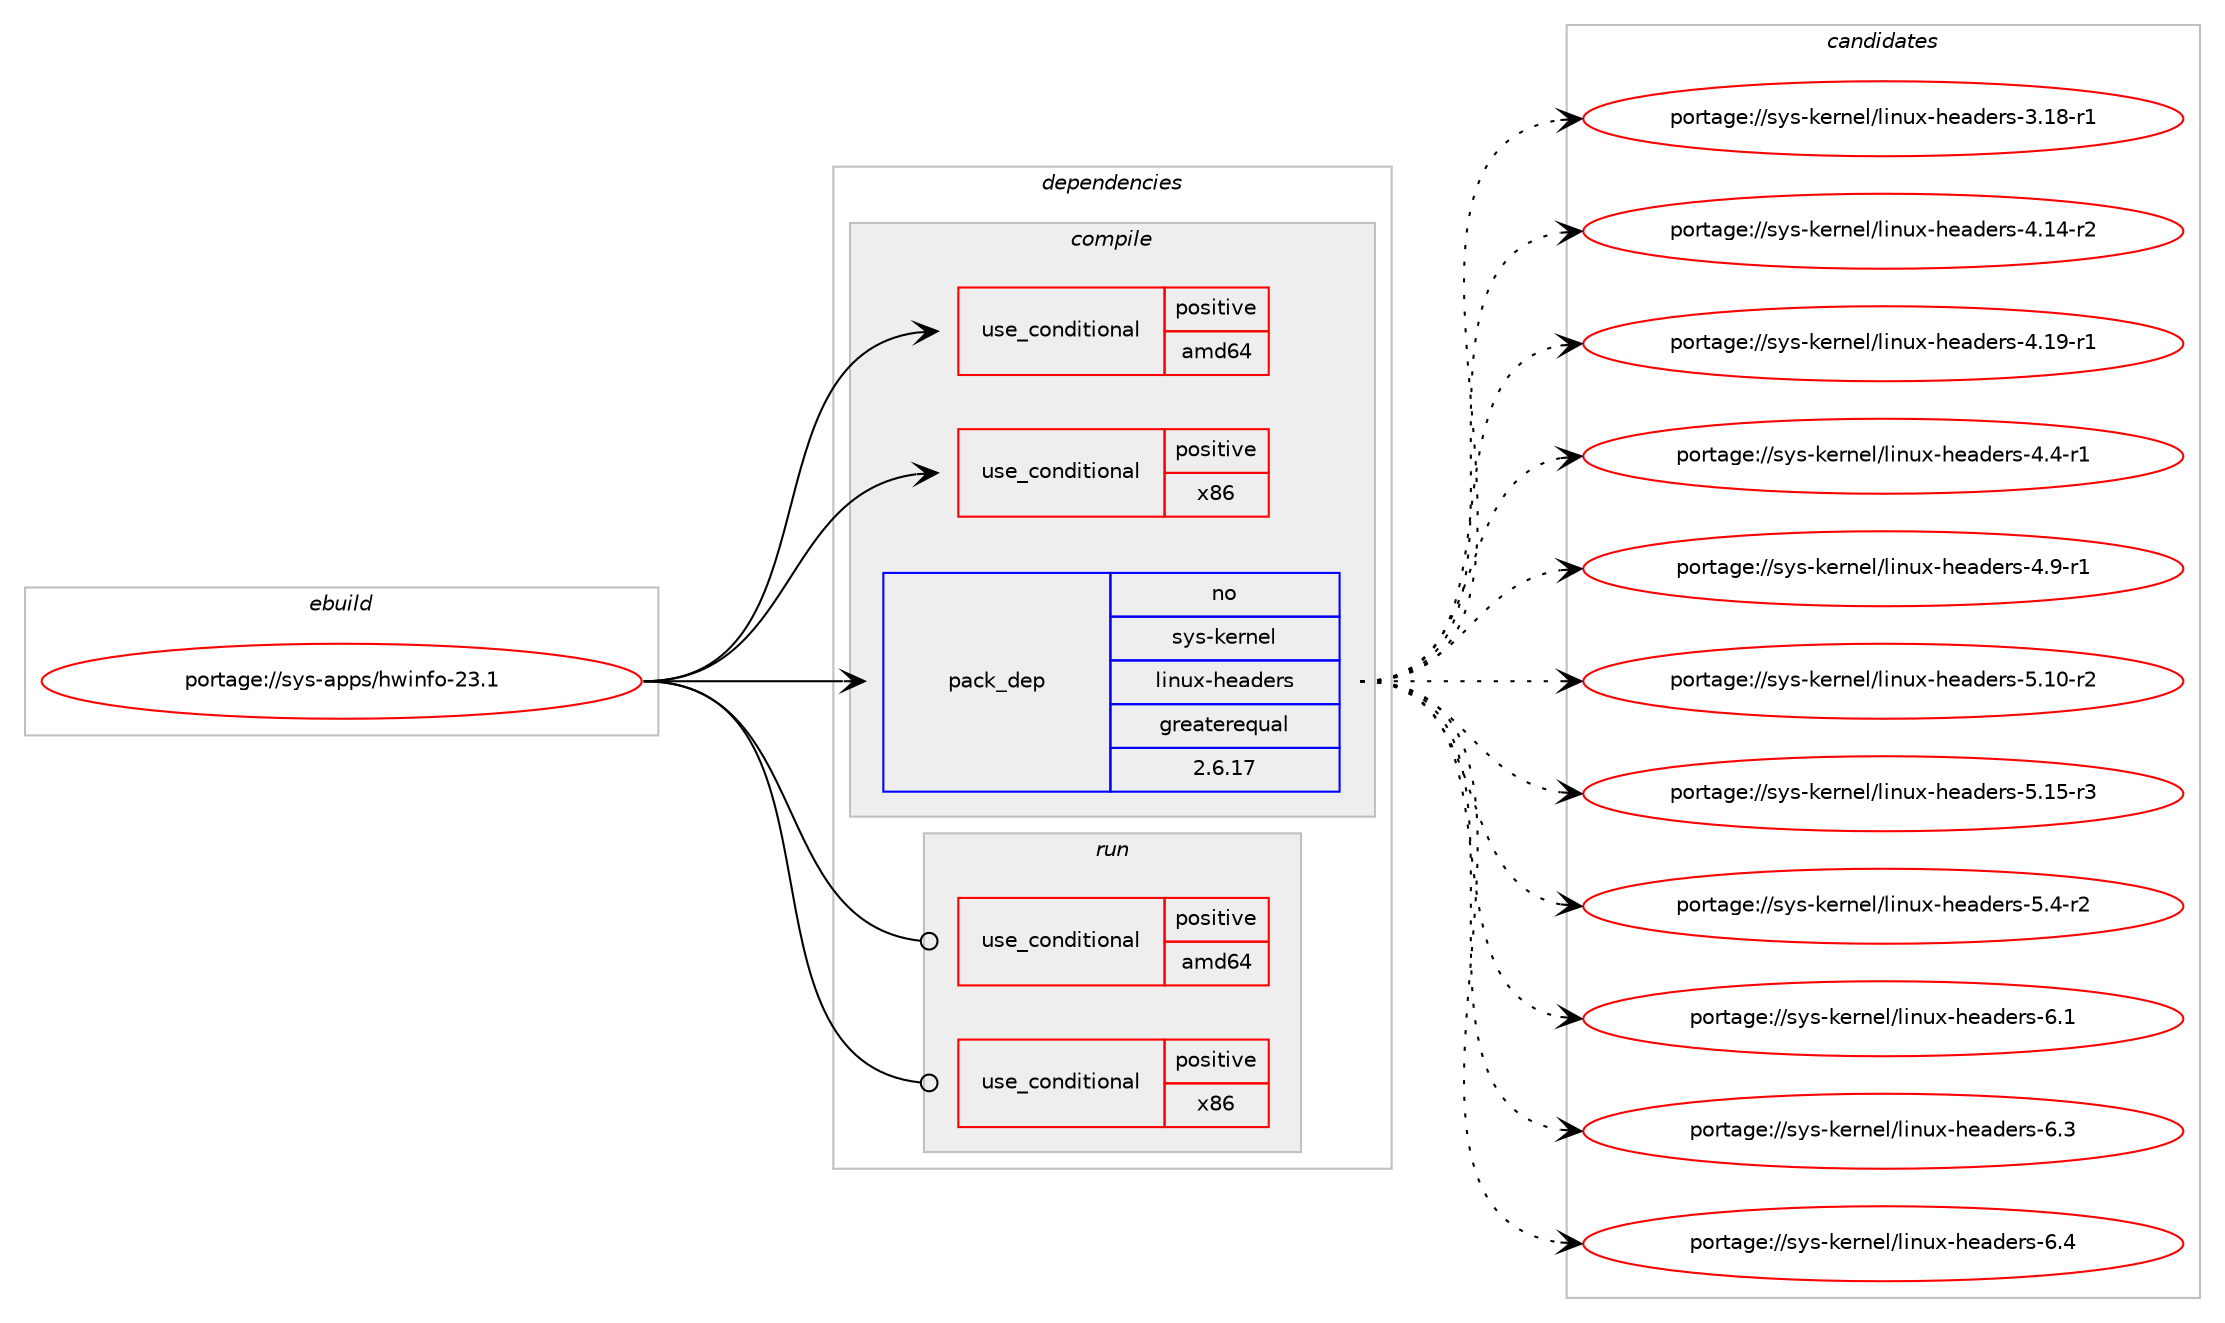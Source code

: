 digraph prolog {

# *************
# Graph options
# *************

newrank=true;
concentrate=true;
compound=true;
graph [rankdir=LR,fontname=Helvetica,fontsize=10,ranksep=1.5];#, ranksep=2.5, nodesep=0.2];
edge  [arrowhead=vee];
node  [fontname=Helvetica,fontsize=10];

# **********
# The ebuild
# **********

subgraph cluster_leftcol {
color=gray;
rank=same;
label=<<i>ebuild</i>>;
id [label="portage://sys-apps/hwinfo-23.1", color=red, width=4, href="../sys-apps/hwinfo-23.1.svg"];
}

# ****************
# The dependencies
# ****************

subgraph cluster_midcol {
color=gray;
label=<<i>dependencies</i>>;
subgraph cluster_compile {
fillcolor="#eeeeee";
style=filled;
label=<<i>compile</i>>;
subgraph cond454 {
dependency763 [label=<<TABLE BORDER="0" CELLBORDER="1" CELLSPACING="0" CELLPADDING="4"><TR><TD ROWSPAN="3" CELLPADDING="10">use_conditional</TD></TR><TR><TD>positive</TD></TR><TR><TD>amd64</TD></TR></TABLE>>, shape=none, color=red];
# *** BEGIN UNKNOWN DEPENDENCY TYPE (TODO) ***
# dependency763 -> package_dependency(portage://sys-apps/hwinfo-23.1,install,no,dev-libs,libx86emu,none,[,,],[],[])
# *** END UNKNOWN DEPENDENCY TYPE (TODO) ***

}
id:e -> dependency763:w [weight=20,style="solid",arrowhead="vee"];
subgraph cond455 {
dependency764 [label=<<TABLE BORDER="0" CELLBORDER="1" CELLSPACING="0" CELLPADDING="4"><TR><TD ROWSPAN="3" CELLPADDING="10">use_conditional</TD></TR><TR><TD>positive</TD></TR><TR><TD>x86</TD></TR></TABLE>>, shape=none, color=red];
# *** BEGIN UNKNOWN DEPENDENCY TYPE (TODO) ***
# dependency764 -> package_dependency(portage://sys-apps/hwinfo-23.1,install,no,dev-libs,libx86emu,none,[,,],[],[])
# *** END UNKNOWN DEPENDENCY TYPE (TODO) ***

}
id:e -> dependency764:w [weight=20,style="solid",arrowhead="vee"];
subgraph pack301 {
dependency765 [label=<<TABLE BORDER="0" CELLBORDER="1" CELLSPACING="0" CELLPADDING="4" WIDTH="220"><TR><TD ROWSPAN="6" CELLPADDING="30">pack_dep</TD></TR><TR><TD WIDTH="110">no</TD></TR><TR><TD>sys-kernel</TD></TR><TR><TD>linux-headers</TD></TR><TR><TD>greaterequal</TD></TR><TR><TD>2.6.17</TD></TR></TABLE>>, shape=none, color=blue];
}
id:e -> dependency765:w [weight=20,style="solid",arrowhead="vee"];
}
subgraph cluster_compileandrun {
fillcolor="#eeeeee";
style=filled;
label=<<i>compile and run</i>>;
}
subgraph cluster_run {
fillcolor="#eeeeee";
style=filled;
label=<<i>run</i>>;
subgraph cond456 {
dependency766 [label=<<TABLE BORDER="0" CELLBORDER="1" CELLSPACING="0" CELLPADDING="4"><TR><TD ROWSPAN="3" CELLPADDING="10">use_conditional</TD></TR><TR><TD>positive</TD></TR><TR><TD>amd64</TD></TR></TABLE>>, shape=none, color=red];
# *** BEGIN UNKNOWN DEPENDENCY TYPE (TODO) ***
# dependency766 -> package_dependency(portage://sys-apps/hwinfo-23.1,run,no,dev-libs,libx86emu,none,[,,],[],[])
# *** END UNKNOWN DEPENDENCY TYPE (TODO) ***

}
id:e -> dependency766:w [weight=20,style="solid",arrowhead="odot"];
subgraph cond457 {
dependency767 [label=<<TABLE BORDER="0" CELLBORDER="1" CELLSPACING="0" CELLPADDING="4"><TR><TD ROWSPAN="3" CELLPADDING="10">use_conditional</TD></TR><TR><TD>positive</TD></TR><TR><TD>x86</TD></TR></TABLE>>, shape=none, color=red];
# *** BEGIN UNKNOWN DEPENDENCY TYPE (TODO) ***
# dependency767 -> package_dependency(portage://sys-apps/hwinfo-23.1,run,no,dev-libs,libx86emu,none,[,,],[],[])
# *** END UNKNOWN DEPENDENCY TYPE (TODO) ***

}
id:e -> dependency767:w [weight=20,style="solid",arrowhead="odot"];
}
}

# **************
# The candidates
# **************

subgraph cluster_choices {
rank=same;
color=gray;
label=<<i>candidates</i>>;

subgraph choice301 {
color=black;
nodesep=1;
choice1151211154510710111411010110847108105110117120451041019710010111411545514649564511449 [label="portage://sys-kernel/linux-headers-3.18-r1", color=red, width=4,href="../sys-kernel/linux-headers-3.18-r1.svg"];
choice1151211154510710111411010110847108105110117120451041019710010111411545524649524511450 [label="portage://sys-kernel/linux-headers-4.14-r2", color=red, width=4,href="../sys-kernel/linux-headers-4.14-r2.svg"];
choice1151211154510710111411010110847108105110117120451041019710010111411545524649574511449 [label="portage://sys-kernel/linux-headers-4.19-r1", color=red, width=4,href="../sys-kernel/linux-headers-4.19-r1.svg"];
choice11512111545107101114110101108471081051101171204510410197100101114115455246524511449 [label="portage://sys-kernel/linux-headers-4.4-r1", color=red, width=4,href="../sys-kernel/linux-headers-4.4-r1.svg"];
choice11512111545107101114110101108471081051101171204510410197100101114115455246574511449 [label="portage://sys-kernel/linux-headers-4.9-r1", color=red, width=4,href="../sys-kernel/linux-headers-4.9-r1.svg"];
choice1151211154510710111411010110847108105110117120451041019710010111411545534649484511450 [label="portage://sys-kernel/linux-headers-5.10-r2", color=red, width=4,href="../sys-kernel/linux-headers-5.10-r2.svg"];
choice1151211154510710111411010110847108105110117120451041019710010111411545534649534511451 [label="portage://sys-kernel/linux-headers-5.15-r3", color=red, width=4,href="../sys-kernel/linux-headers-5.15-r3.svg"];
choice11512111545107101114110101108471081051101171204510410197100101114115455346524511450 [label="portage://sys-kernel/linux-headers-5.4-r2", color=red, width=4,href="../sys-kernel/linux-headers-5.4-r2.svg"];
choice1151211154510710111411010110847108105110117120451041019710010111411545544649 [label="portage://sys-kernel/linux-headers-6.1", color=red, width=4,href="../sys-kernel/linux-headers-6.1.svg"];
choice1151211154510710111411010110847108105110117120451041019710010111411545544651 [label="portage://sys-kernel/linux-headers-6.3", color=red, width=4,href="../sys-kernel/linux-headers-6.3.svg"];
choice1151211154510710111411010110847108105110117120451041019710010111411545544652 [label="portage://sys-kernel/linux-headers-6.4", color=red, width=4,href="../sys-kernel/linux-headers-6.4.svg"];
dependency765:e -> choice1151211154510710111411010110847108105110117120451041019710010111411545514649564511449:w [style=dotted,weight="100"];
dependency765:e -> choice1151211154510710111411010110847108105110117120451041019710010111411545524649524511450:w [style=dotted,weight="100"];
dependency765:e -> choice1151211154510710111411010110847108105110117120451041019710010111411545524649574511449:w [style=dotted,weight="100"];
dependency765:e -> choice11512111545107101114110101108471081051101171204510410197100101114115455246524511449:w [style=dotted,weight="100"];
dependency765:e -> choice11512111545107101114110101108471081051101171204510410197100101114115455246574511449:w [style=dotted,weight="100"];
dependency765:e -> choice1151211154510710111411010110847108105110117120451041019710010111411545534649484511450:w [style=dotted,weight="100"];
dependency765:e -> choice1151211154510710111411010110847108105110117120451041019710010111411545534649534511451:w [style=dotted,weight="100"];
dependency765:e -> choice11512111545107101114110101108471081051101171204510410197100101114115455346524511450:w [style=dotted,weight="100"];
dependency765:e -> choice1151211154510710111411010110847108105110117120451041019710010111411545544649:w [style=dotted,weight="100"];
dependency765:e -> choice1151211154510710111411010110847108105110117120451041019710010111411545544651:w [style=dotted,weight="100"];
dependency765:e -> choice1151211154510710111411010110847108105110117120451041019710010111411545544652:w [style=dotted,weight="100"];
}
}

}
